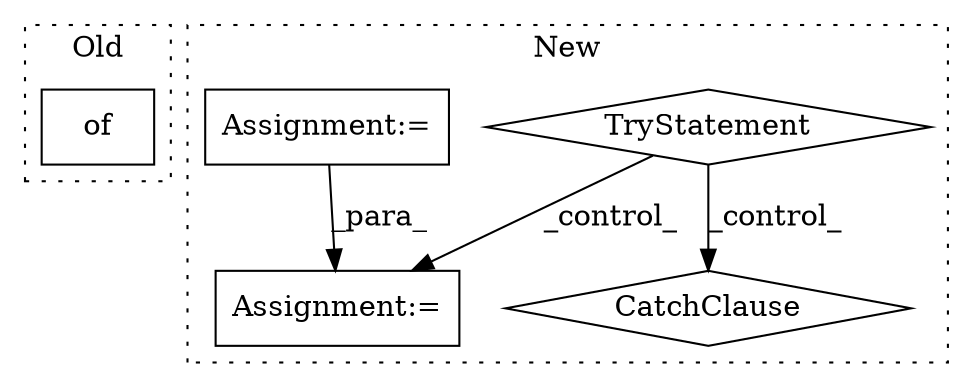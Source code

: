 digraph G {
subgraph cluster0 {
1 [label="of" a="32" s="1786,1863" l="3,1" shape="box"];
label = "Old";
style="dotted";
}
subgraph cluster1 {
2 [label="TryStatement" a="54" s="1473" l="4" shape="diamond"];
3 [label="CatchClause" a="12" s="1794,1824" l="11,2" shape="diamond"];
4 [label="Assignment:=" a="7" s="1700" l="1" shape="box"];
5 [label="Assignment:=" a="7" s="820" l="6" shape="box"];
label = "New";
style="dotted";
}
2 -> 3 [label="_control_"];
2 -> 4 [label="_control_"];
5 -> 4 [label="_para_"];
}